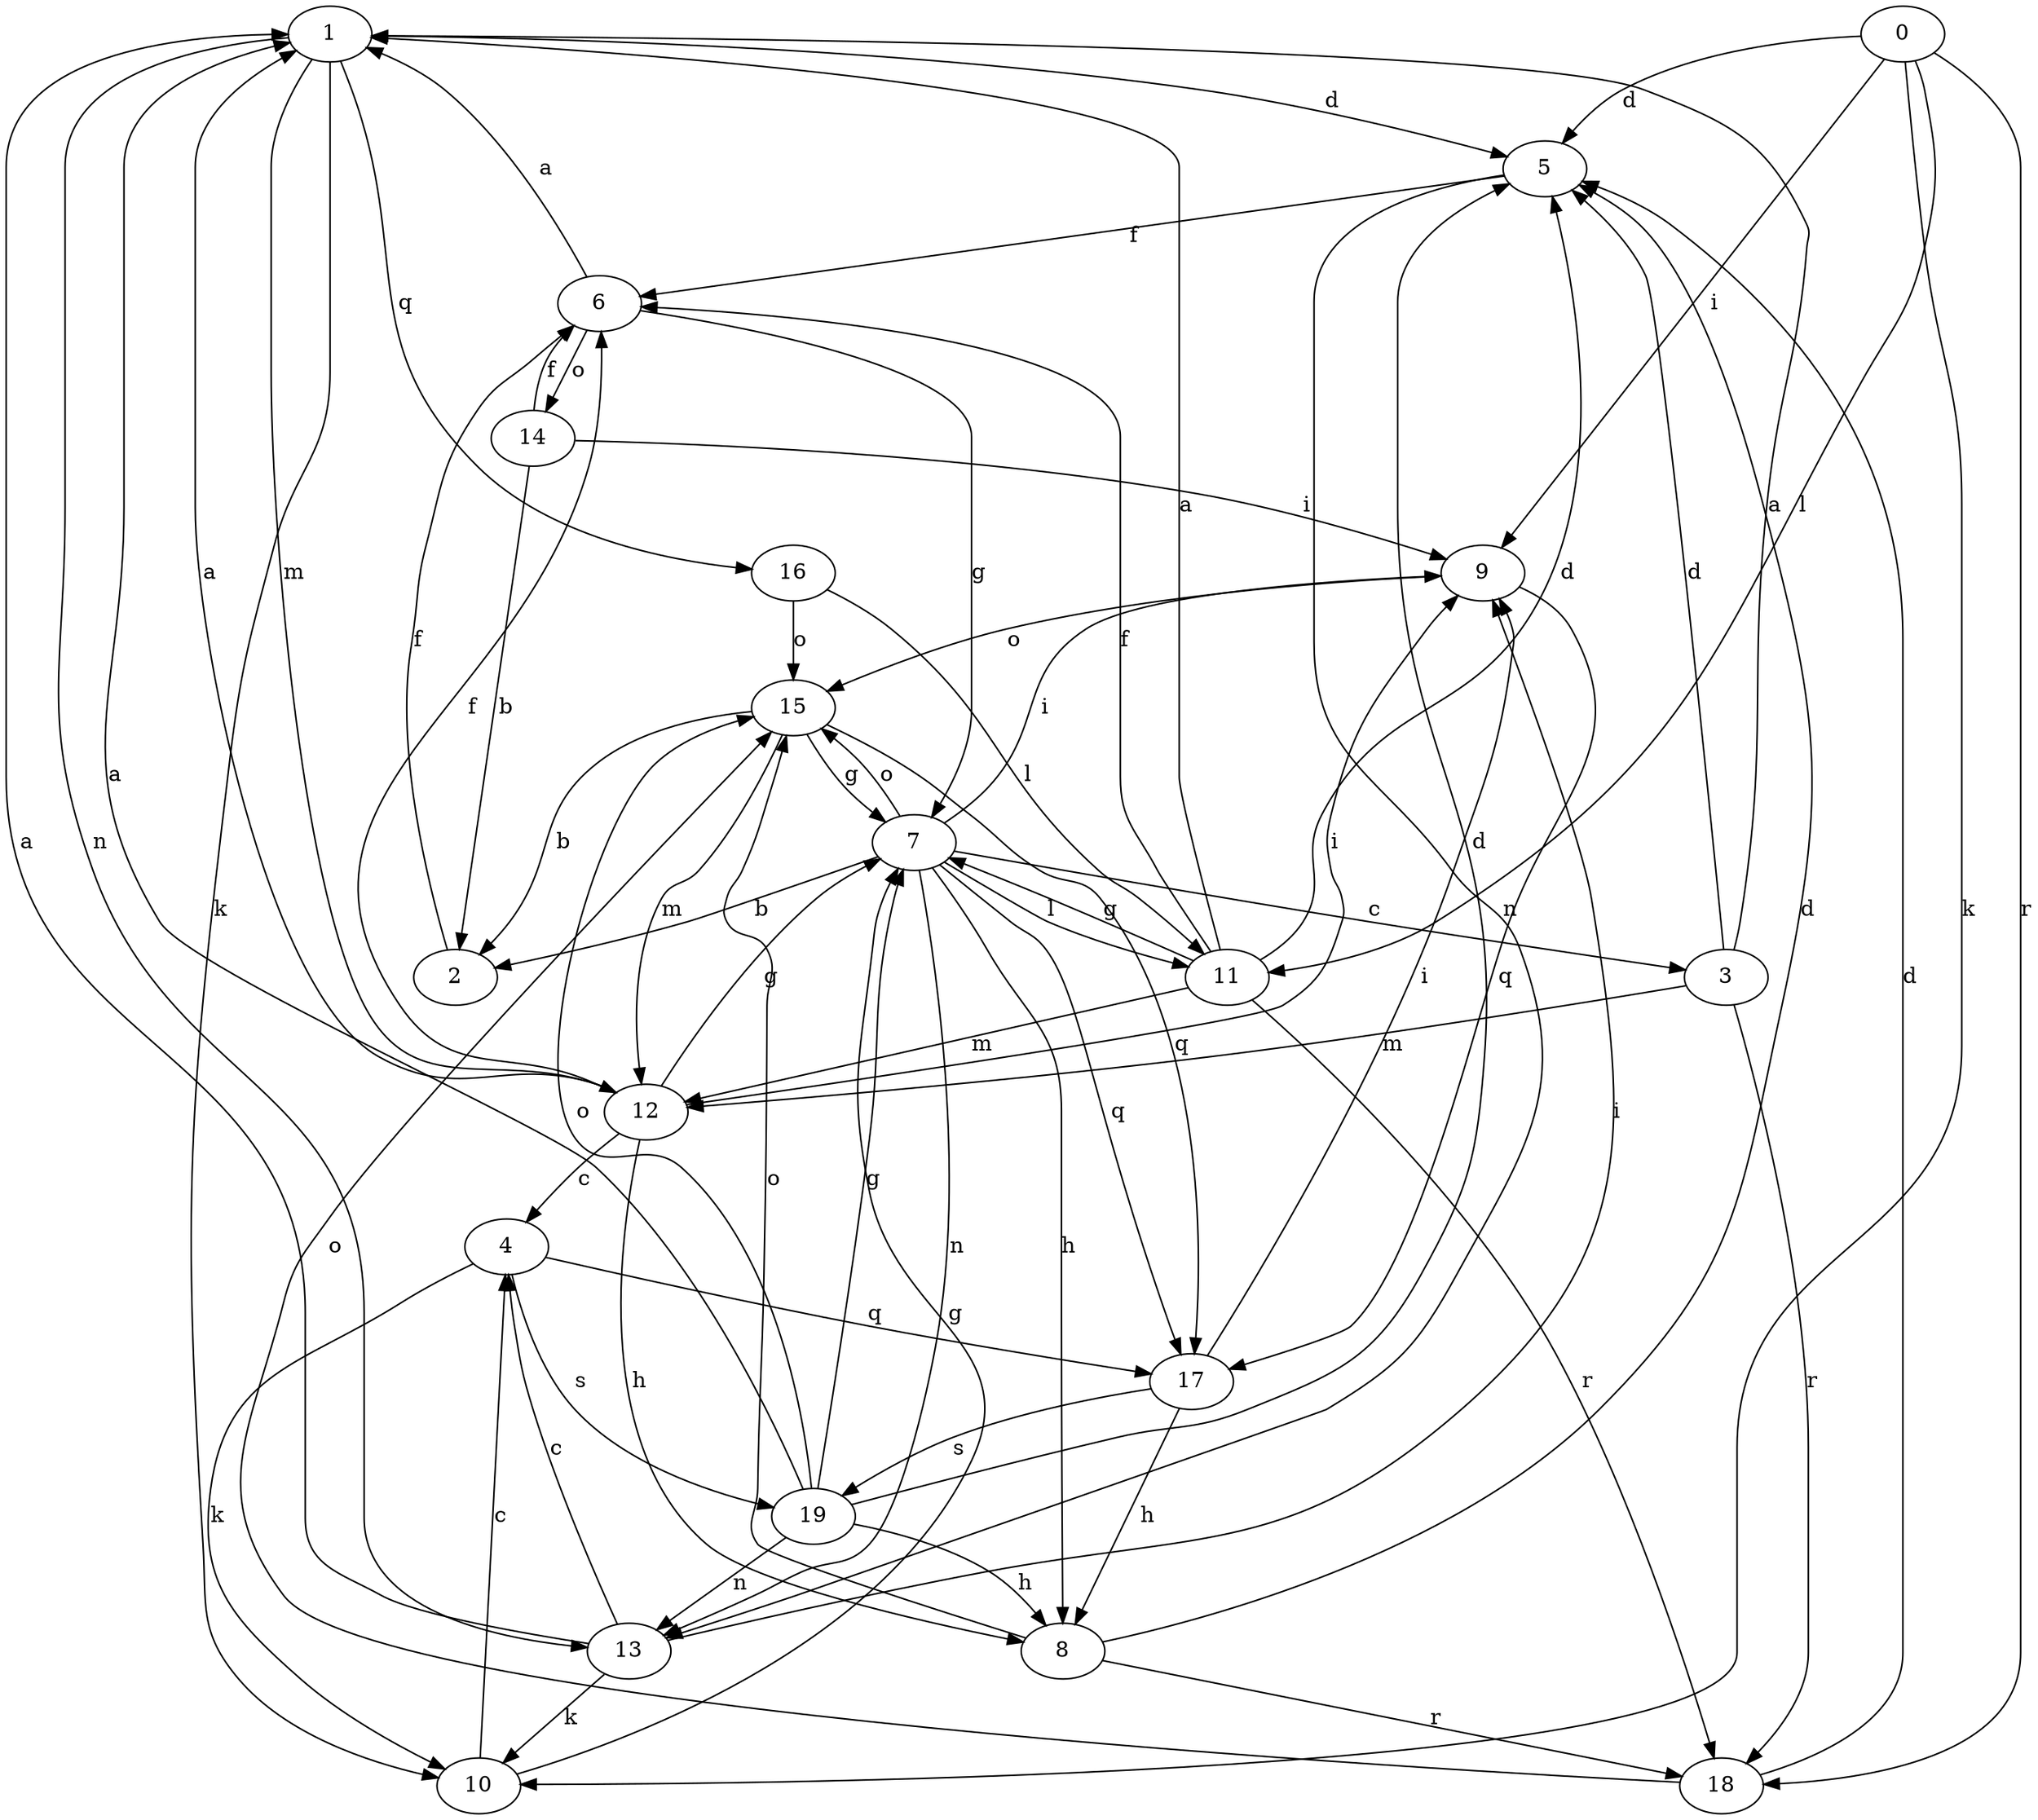 strict digraph  {
1;
0;
2;
3;
4;
5;
6;
7;
8;
9;
10;
11;
12;
13;
14;
15;
16;
17;
18;
19;
1 -> 5  [label=d];
1 -> 10  [label=k];
1 -> 12  [label=m];
1 -> 13  [label=n];
1 -> 16  [label=q];
0 -> 5  [label=d];
0 -> 9  [label=i];
0 -> 10  [label=k];
0 -> 11  [label=l];
0 -> 18  [label=r];
2 -> 6  [label=f];
3 -> 1  [label=a];
3 -> 5  [label=d];
3 -> 12  [label=m];
3 -> 18  [label=r];
4 -> 10  [label=k];
4 -> 17  [label=q];
4 -> 19  [label=s];
5 -> 6  [label=f];
5 -> 13  [label=n];
6 -> 1  [label=a];
6 -> 7  [label=g];
6 -> 14  [label=o];
7 -> 2  [label=b];
7 -> 3  [label=c];
7 -> 8  [label=h];
7 -> 9  [label=i];
7 -> 11  [label=l];
7 -> 13  [label=n];
7 -> 15  [label=o];
7 -> 17  [label=q];
8 -> 5  [label=d];
8 -> 15  [label=o];
8 -> 18  [label=r];
9 -> 15  [label=o];
9 -> 17  [label=q];
10 -> 4  [label=c];
10 -> 7  [label=g];
11 -> 1  [label=a];
11 -> 5  [label=d];
11 -> 6  [label=f];
11 -> 7  [label=g];
11 -> 12  [label=m];
11 -> 18  [label=r];
12 -> 1  [label=a];
12 -> 4  [label=c];
12 -> 6  [label=f];
12 -> 7  [label=g];
12 -> 8  [label=h];
12 -> 9  [label=i];
13 -> 1  [label=a];
13 -> 4  [label=c];
13 -> 9  [label=i];
13 -> 10  [label=k];
14 -> 2  [label=b];
14 -> 6  [label=f];
14 -> 9  [label=i];
15 -> 2  [label=b];
15 -> 7  [label=g];
15 -> 12  [label=m];
15 -> 17  [label=q];
16 -> 11  [label=l];
16 -> 15  [label=o];
17 -> 8  [label=h];
17 -> 9  [label=i];
17 -> 19  [label=s];
18 -> 5  [label=d];
18 -> 15  [label=o];
19 -> 1  [label=a];
19 -> 5  [label=d];
19 -> 7  [label=g];
19 -> 8  [label=h];
19 -> 13  [label=n];
19 -> 15  [label=o];
}
